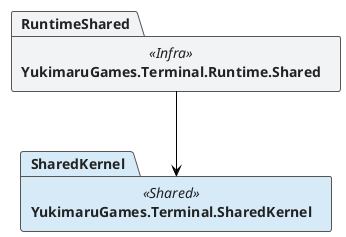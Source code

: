 @startuml
!theme plain

' === Color Palette & Style ===
skinparam package {
  ArrowColor #555555
  BorderColor #555555
  FontColor #222222
  BackgroundColor<<Infra>> #F2F3F4
  BackgroundColor<<Application>> #D5F5E3
  BackgroundColor<<Domain>> #DCD8F8FF
  BackgroundColor<<Concrete>> #B9A7ECFF
  BackgroundColor<<Abstraction>> #D6D1FFFF
  BackgroundColor<<Shared>> #D6EAF8
}

package "<b>YukimaruGames.Terminal.Runtime.Shared</b>" <<Infra>> as RuntimeShared
package "<b>YukimaruGames.Terminal.SharedKernel</b>" <<Shared>> as SharedKernel

RuntimeShared -down-> SharedKernel

@enduml